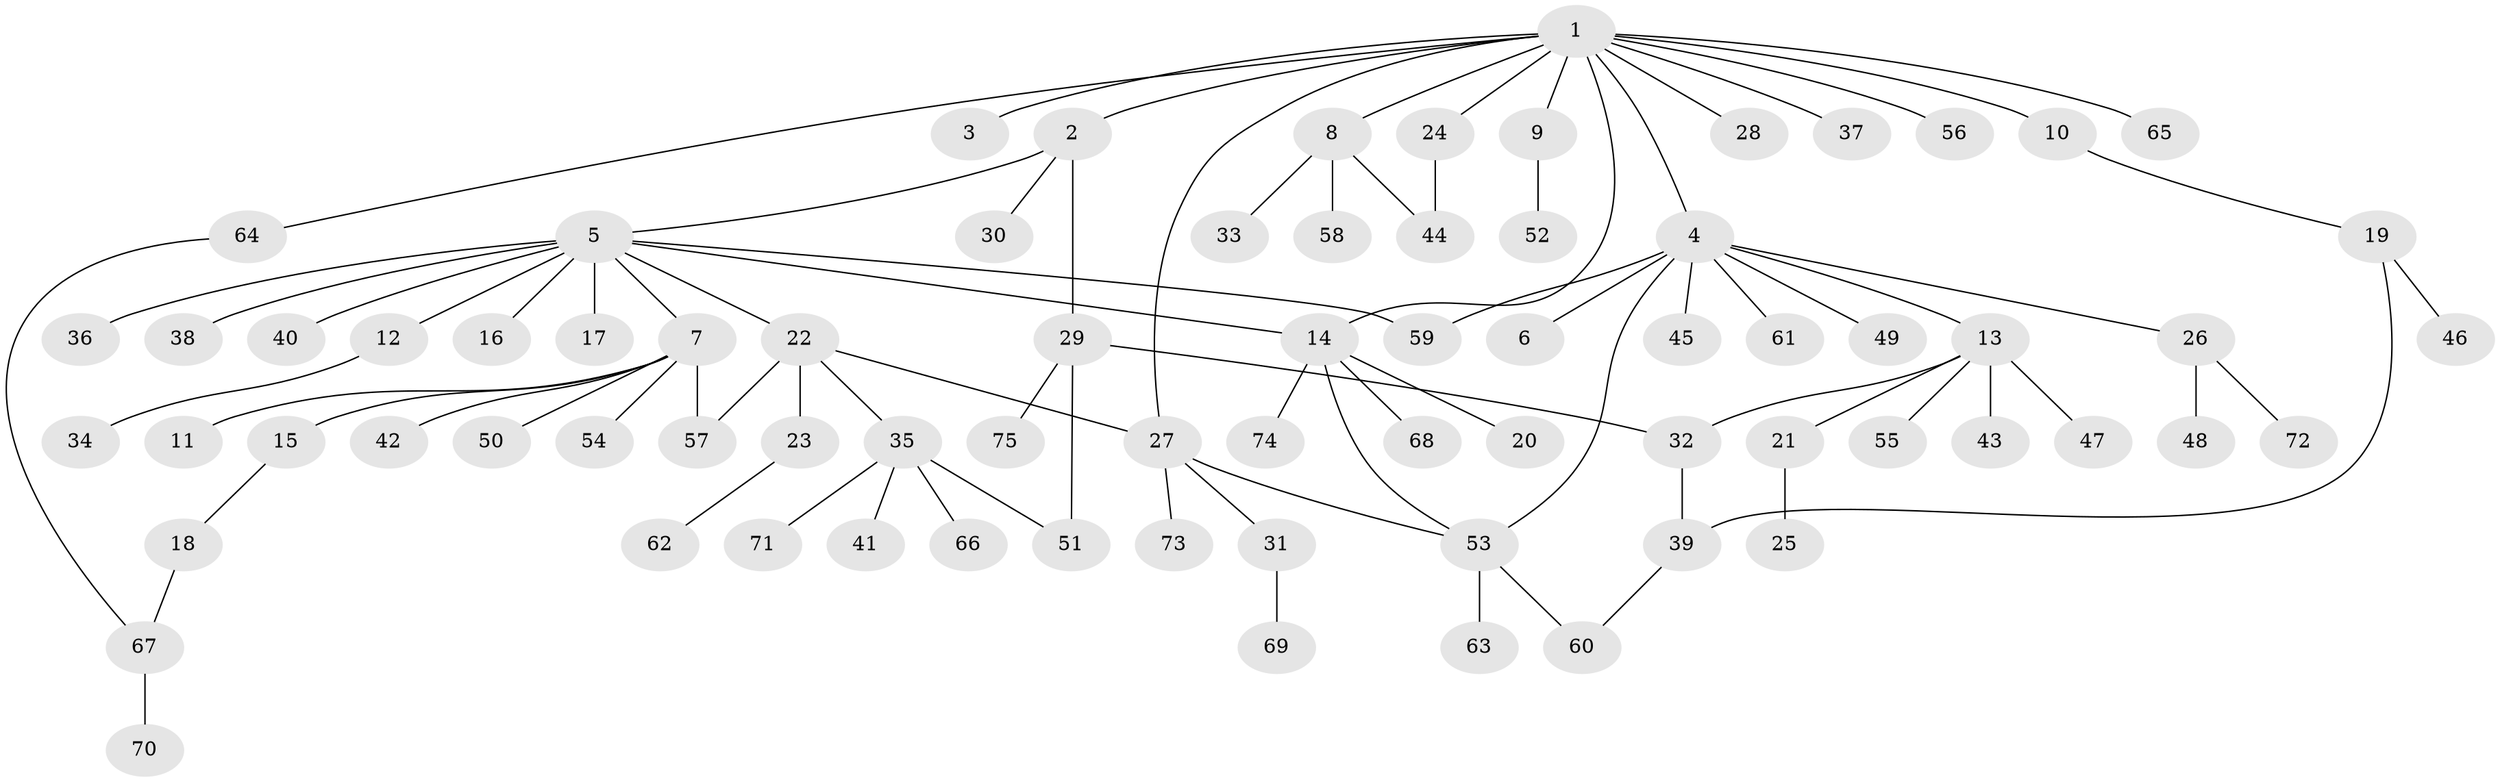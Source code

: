 // Generated by graph-tools (version 1.1) at 2025/01/03/09/25 03:01:47]
// undirected, 75 vertices, 86 edges
graph export_dot {
graph [start="1"]
  node [color=gray90,style=filled];
  1;
  2;
  3;
  4;
  5;
  6;
  7;
  8;
  9;
  10;
  11;
  12;
  13;
  14;
  15;
  16;
  17;
  18;
  19;
  20;
  21;
  22;
  23;
  24;
  25;
  26;
  27;
  28;
  29;
  30;
  31;
  32;
  33;
  34;
  35;
  36;
  37;
  38;
  39;
  40;
  41;
  42;
  43;
  44;
  45;
  46;
  47;
  48;
  49;
  50;
  51;
  52;
  53;
  54;
  55;
  56;
  57;
  58;
  59;
  60;
  61;
  62;
  63;
  64;
  65;
  66;
  67;
  68;
  69;
  70;
  71;
  72;
  73;
  74;
  75;
  1 -- 2;
  1 -- 3;
  1 -- 4;
  1 -- 8;
  1 -- 9;
  1 -- 10;
  1 -- 14;
  1 -- 24;
  1 -- 27;
  1 -- 28;
  1 -- 37;
  1 -- 56;
  1 -- 64;
  1 -- 65;
  2 -- 5;
  2 -- 29;
  2 -- 30;
  4 -- 6;
  4 -- 13;
  4 -- 26;
  4 -- 45;
  4 -- 49;
  4 -- 53;
  4 -- 59;
  4 -- 61;
  5 -- 7;
  5 -- 12;
  5 -- 14;
  5 -- 16;
  5 -- 17;
  5 -- 22;
  5 -- 36;
  5 -- 38;
  5 -- 40;
  5 -- 59;
  7 -- 11;
  7 -- 15;
  7 -- 42;
  7 -- 50;
  7 -- 54;
  7 -- 57;
  8 -- 33;
  8 -- 44;
  8 -- 58;
  9 -- 52;
  10 -- 19;
  12 -- 34;
  13 -- 21;
  13 -- 32;
  13 -- 43;
  13 -- 47;
  13 -- 55;
  14 -- 20;
  14 -- 53;
  14 -- 68;
  14 -- 74;
  15 -- 18;
  18 -- 67;
  19 -- 39;
  19 -- 46;
  21 -- 25;
  22 -- 23;
  22 -- 27;
  22 -- 35;
  22 -- 57;
  23 -- 62;
  24 -- 44;
  26 -- 48;
  26 -- 72;
  27 -- 31;
  27 -- 53;
  27 -- 73;
  29 -- 32;
  29 -- 51;
  29 -- 75;
  31 -- 69;
  32 -- 39;
  35 -- 41;
  35 -- 51;
  35 -- 66;
  35 -- 71;
  39 -- 60;
  53 -- 60;
  53 -- 63;
  64 -- 67;
  67 -- 70;
}
